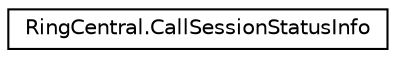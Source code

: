 digraph "Graphical Class Hierarchy"
{
 // LATEX_PDF_SIZE
  edge [fontname="Helvetica",fontsize="10",labelfontname="Helvetica",labelfontsize="10"];
  node [fontname="Helvetica",fontsize="10",shape=record];
  rankdir="LR";
  Node0 [label="RingCentral.CallSessionStatusInfo",height=0.2,width=0.4,color="black", fillcolor="white", style="filled",URL="$classRingCentral_1_1CallSessionStatusInfo.html",tooltip=" "];
}
